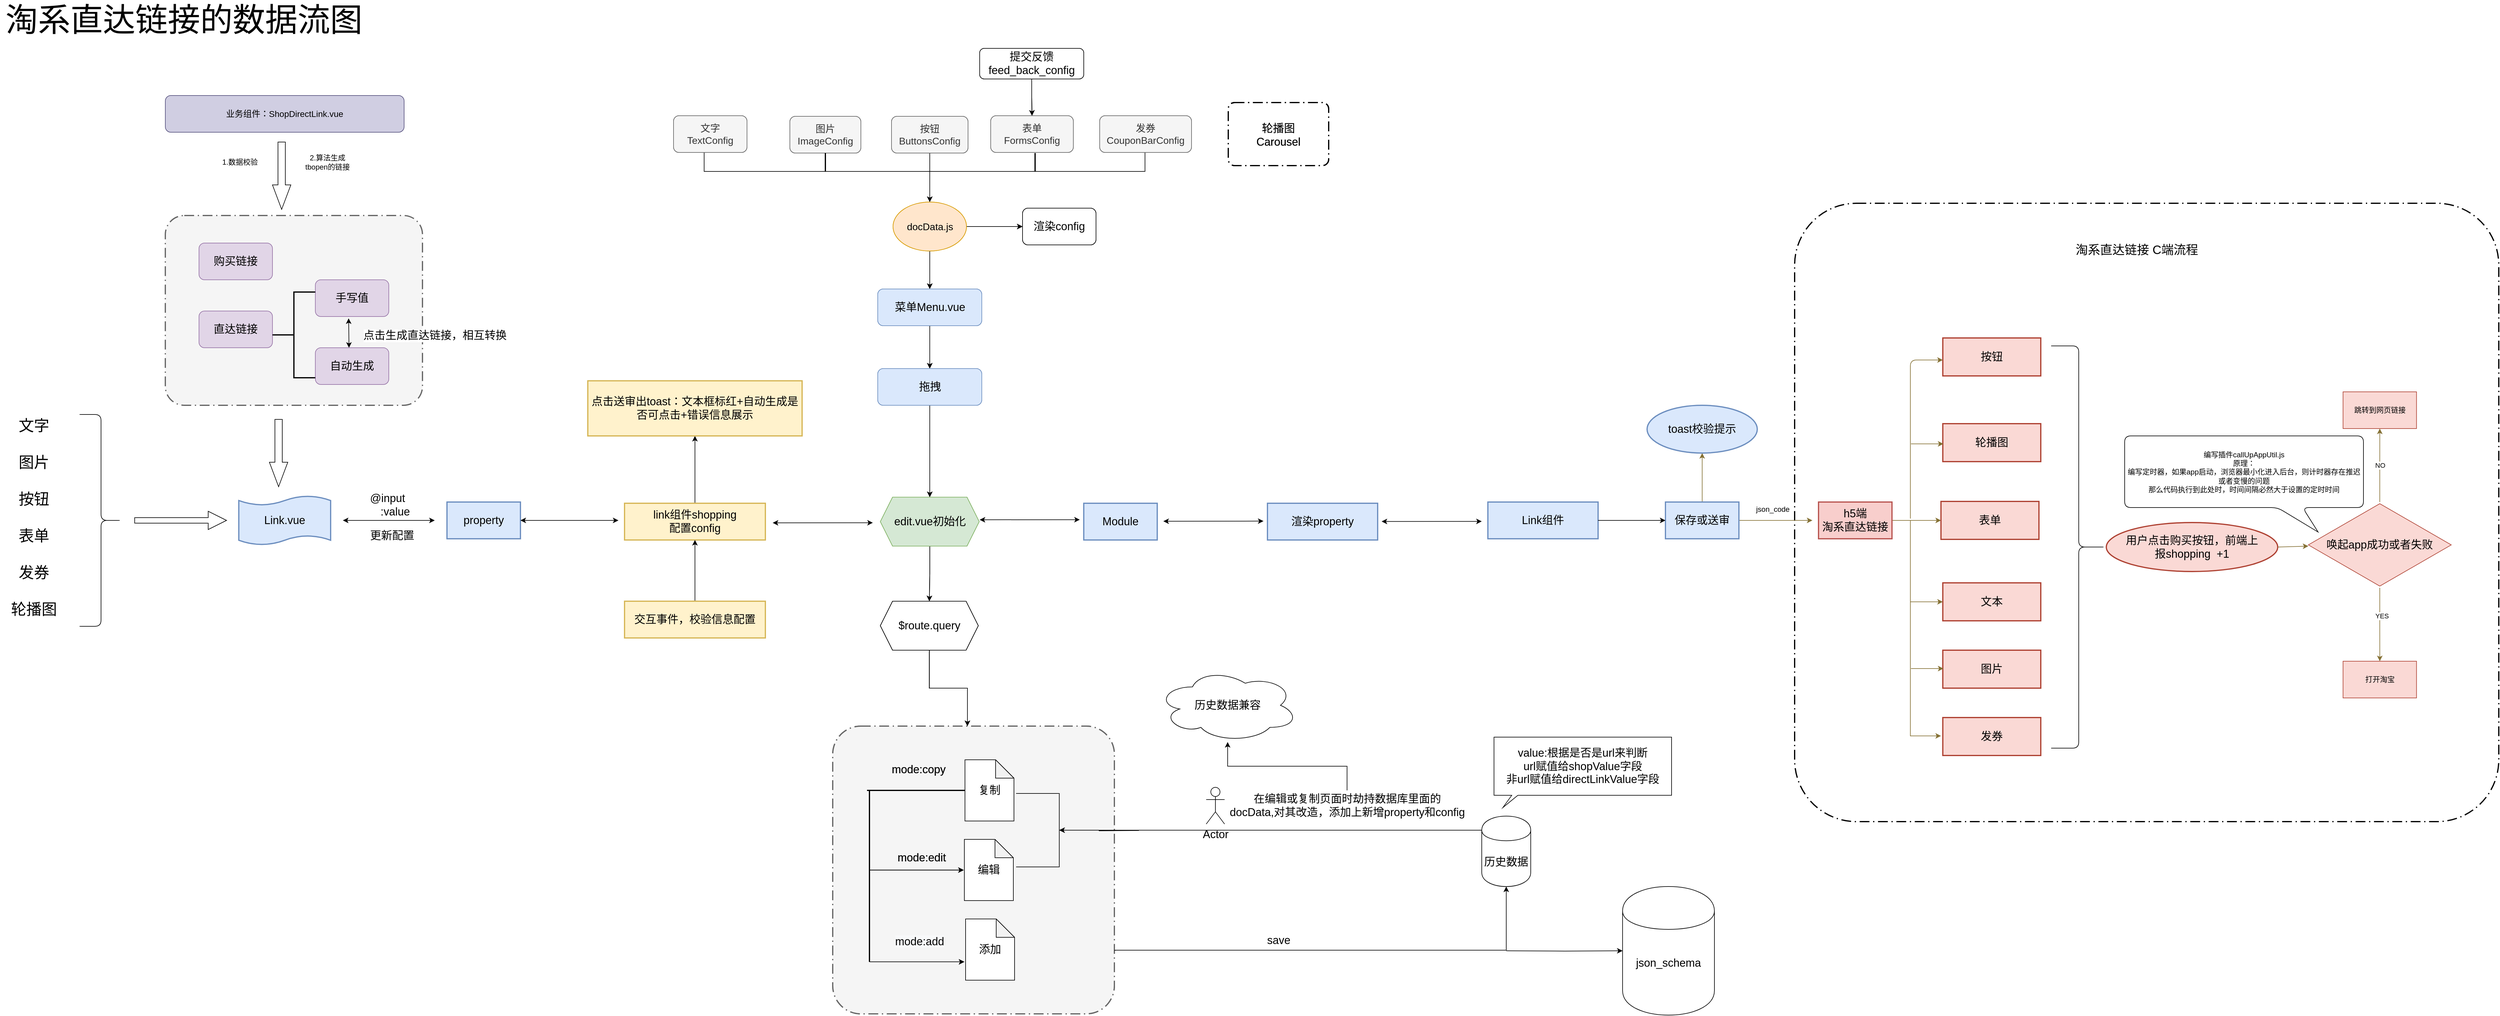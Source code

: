 <mxfile version="14.6.12" type="github">
  <diagram id="C5RBs43oDa-KdzZeNtuy" name="Page-1">
    <mxGraphModel dx="6384" dy="3045" grid="1" gridSize="10" guides="1" tooltips="1" connect="1" arrows="1" fold="1" page="1" pageScale="1" pageWidth="827" pageHeight="1169" math="0" shadow="0">
      <root>
        <mxCell id="WIyWlLk6GJQsqaUBKTNV-0" />
        <mxCell id="WIyWlLk6GJQsqaUBKTNV-1" parent="WIyWlLk6GJQsqaUBKTNV-0" />
        <mxCell id="ZeMPfmyQv6SLFDz6TmZ5-0" value="" style="rounded=1;arcSize=10;dashed=1;strokeColor=#666666;fillColor=#f5f5f5;dashPattern=8 3 1 3;strokeWidth=2;fontSize=18;fontColor=#333333;" vertex="1" parent="WIyWlLk6GJQsqaUBKTNV-1">
          <mxGeometry x="480" y="1284" width="460" height="470" as="geometry" />
        </mxCell>
        <mxCell id="ZeMPfmyQv6SLFDz6TmZ5-1" value="" style="rounded=1;arcSize=10;dashed=1;strokeColor=#666666;fillColor=#f5f5f5;dashPattern=8 3 1 3;strokeWidth=2;fontSize=18;fontColor=#333333;" vertex="1" parent="WIyWlLk6GJQsqaUBKTNV-1">
          <mxGeometry x="-610" y="450" width="420" height="310" as="geometry" />
        </mxCell>
        <mxCell id="ZeMPfmyQv6SLFDz6TmZ5-2" value="" style="edgeStyle=orthogonalEdgeStyle;rounded=0;orthogonalLoop=1;jettySize=auto;html=1;" edge="1" parent="WIyWlLk6GJQsqaUBKTNV-1" source="ZeMPfmyQv6SLFDz6TmZ5-7" target="ZeMPfmyQv6SLFDz6TmZ5-33">
          <mxGeometry relative="1" as="geometry" />
        </mxCell>
        <mxCell id="ZeMPfmyQv6SLFDz6TmZ5-3" value="" style="edgeStyle=orthogonalEdgeStyle;rounded=0;orthogonalLoop=1;jettySize=auto;html=1;" edge="1" parent="WIyWlLk6GJQsqaUBKTNV-1" source="ZeMPfmyQv6SLFDz6TmZ5-8" target="ZeMPfmyQv6SLFDz6TmZ5-34">
          <mxGeometry relative="1" as="geometry" />
        </mxCell>
        <mxCell id="ZeMPfmyQv6SLFDz6TmZ5-4" value="" style="rounded=1;arcSize=10;dashed=1;strokeColor=#666666;fillColor=#f5f5f5;dashPattern=8 3 1 3;strokeWidth=2;fontSize=18;fontColor=#333333;" vertex="1" parent="WIyWlLk6GJQsqaUBKTNV-1">
          <mxGeometry x="480" y="1284" width="460" height="470" as="geometry" />
        </mxCell>
        <mxCell id="ZeMPfmyQv6SLFDz6TmZ5-5" value="" style="edgeStyle=orthogonalEdgeStyle;rounded=0;orthogonalLoop=1;jettySize=auto;html=1;fontSize=18;" edge="1" parent="WIyWlLk6GJQsqaUBKTNV-1" source="ZeMPfmyQv6SLFDz6TmZ5-7" target="ZeMPfmyQv6SLFDz6TmZ5-72">
          <mxGeometry relative="1" as="geometry" />
        </mxCell>
        <mxCell id="ZeMPfmyQv6SLFDz6TmZ5-6" value="" style="edgeStyle=orthogonalEdgeStyle;rounded=0;orthogonalLoop=1;jettySize=auto;html=1;fontSize=18;" edge="1" parent="WIyWlLk6GJQsqaUBKTNV-1" source="ZeMPfmyQv6SLFDz6TmZ5-8" target="ZeMPfmyQv6SLFDz6TmZ5-73">
          <mxGeometry relative="1" as="geometry" />
        </mxCell>
        <mxCell id="ZeMPfmyQv6SLFDz6TmZ5-7" value="&lt;font style=&quot;font-size: 16px&quot;&gt;docData.js&lt;/font&gt;" style="ellipse;whiteSpace=wrap;html=1;fillColor=#ffe6cc;strokeColor=#d79b00;" vertex="1" parent="WIyWlLk6GJQsqaUBKTNV-1">
          <mxGeometry x="578.5" y="428" width="120" height="80" as="geometry" />
        </mxCell>
        <mxCell id="ZeMPfmyQv6SLFDz6TmZ5-8" value="&lt;font style=&quot;font-size: 16px&quot;&gt;docData.js&lt;/font&gt;" style="ellipse;whiteSpace=wrap;html=1;fillColor=#ffe6cc;strokeColor=#d79b00;" vertex="1" parent="WIyWlLk6GJQsqaUBKTNV-1">
          <mxGeometry x="578.5" y="428" width="120" height="80" as="geometry" />
        </mxCell>
        <mxCell id="ZeMPfmyQv6SLFDz6TmZ5-9" value="&lt;font style=&quot;font-size: 16px&quot;&gt;文字&lt;br&gt;TextConfig&lt;/font&gt;" style="rounded=1;whiteSpace=wrap;html=1;fillColor=#f5f5f5;strokeColor=#666666;fontColor=#333333;" vertex="1" parent="WIyWlLk6GJQsqaUBKTNV-1">
          <mxGeometry x="220" y="287" width="120" height="60" as="geometry" />
        </mxCell>
        <mxCell id="ZeMPfmyQv6SLFDz6TmZ5-10" value="&lt;font style=&quot;font-size: 16px&quot;&gt;文字&lt;br&gt;TextConfig&lt;/font&gt;" style="rounded=1;whiteSpace=wrap;html=1;fillColor=#f5f5f5;strokeColor=#666666;fontColor=#333333;" vertex="1" parent="WIyWlLk6GJQsqaUBKTNV-1">
          <mxGeometry x="220" y="287" width="120" height="60" as="geometry" />
        </mxCell>
        <mxCell id="ZeMPfmyQv6SLFDz6TmZ5-11" value="&lt;font style=&quot;font-size: 16px&quot;&gt;图片ImageConfig&lt;/font&gt;" style="rounded=1;whiteSpace=wrap;html=1;fillColor=#f5f5f5;strokeColor=#666666;fontColor=#333333;" vertex="1" parent="WIyWlLk6GJQsqaUBKTNV-1">
          <mxGeometry x="410" y="288" width="116" height="60" as="geometry" />
        </mxCell>
        <mxCell id="ZeMPfmyQv6SLFDz6TmZ5-12" value="&lt;font style=&quot;font-size: 16px&quot;&gt;图片ImageConfig&lt;/font&gt;" style="rounded=1;whiteSpace=wrap;html=1;fillColor=#f5f5f5;strokeColor=#666666;fontColor=#333333;" vertex="1" parent="WIyWlLk6GJQsqaUBKTNV-1">
          <mxGeometry x="410" y="288" width="116" height="60" as="geometry" />
        </mxCell>
        <mxCell id="ZeMPfmyQv6SLFDz6TmZ5-13" value="" style="edgeStyle=orthogonalEdgeStyle;rounded=0;orthogonalLoop=1;jettySize=auto;html=1;" edge="1" parent="WIyWlLk6GJQsqaUBKTNV-1" source="ZeMPfmyQv6SLFDz6TmZ5-15" target="ZeMPfmyQv6SLFDz6TmZ5-7">
          <mxGeometry relative="1" as="geometry" />
        </mxCell>
        <mxCell id="ZeMPfmyQv6SLFDz6TmZ5-14" value="" style="edgeStyle=orthogonalEdgeStyle;rounded=0;orthogonalLoop=1;jettySize=auto;html=1;" edge="1" parent="WIyWlLk6GJQsqaUBKTNV-1" source="ZeMPfmyQv6SLFDz6TmZ5-16" target="ZeMPfmyQv6SLFDz6TmZ5-8">
          <mxGeometry relative="1" as="geometry" />
        </mxCell>
        <mxCell id="ZeMPfmyQv6SLFDz6TmZ5-15" value="&lt;font style=&quot;font-size: 16px&quot;&gt;按钮ButtonsConfig&lt;/font&gt;" style="rounded=1;whiteSpace=wrap;html=1;fillColor=#f5f5f5;strokeColor=#666666;fontColor=#333333;" vertex="1" parent="WIyWlLk6GJQsqaUBKTNV-1">
          <mxGeometry x="576" y="288" width="125" height="60" as="geometry" />
        </mxCell>
        <mxCell id="ZeMPfmyQv6SLFDz6TmZ5-16" value="&lt;font style=&quot;font-size: 16px&quot;&gt;按钮ButtonsConfig&lt;/font&gt;" style="rounded=1;whiteSpace=wrap;html=1;fillColor=#f5f5f5;strokeColor=#666666;fontColor=#333333;" vertex="1" parent="WIyWlLk6GJQsqaUBKTNV-1">
          <mxGeometry x="576" y="288" width="125" height="60" as="geometry" />
        </mxCell>
        <mxCell id="ZeMPfmyQv6SLFDz6TmZ5-17" value="&lt;font style=&quot;font-size: 16px&quot;&gt;表单&lt;br&gt;FormsConfig&lt;/font&gt;" style="rounded=1;whiteSpace=wrap;html=1;fillColor=#f5f5f5;strokeColor=#666666;fontColor=#333333;" vertex="1" parent="WIyWlLk6GJQsqaUBKTNV-1">
          <mxGeometry x="738" y="287" width="135" height="60" as="geometry" />
        </mxCell>
        <mxCell id="ZeMPfmyQv6SLFDz6TmZ5-18" value="&lt;font style=&quot;font-size: 16px&quot;&gt;表单&lt;br&gt;FormsConfig&lt;/font&gt;" style="rounded=1;whiteSpace=wrap;html=1;fillColor=#f5f5f5;strokeColor=#666666;fontColor=#333333;" vertex="1" parent="WIyWlLk6GJQsqaUBKTNV-1">
          <mxGeometry x="738" y="287" width="135" height="60" as="geometry" />
        </mxCell>
        <mxCell id="ZeMPfmyQv6SLFDz6TmZ5-19" value="&lt;font style=&quot;font-size: 16px&quot;&gt;发券CouponBarConfig&lt;/font&gt;" style="rounded=1;whiteSpace=wrap;html=1;fillColor=#f5f5f5;strokeColor=#666666;fontColor=#333333;" vertex="1" parent="WIyWlLk6GJQsqaUBKTNV-1">
          <mxGeometry x="916" y="287" width="150" height="60" as="geometry" />
        </mxCell>
        <mxCell id="ZeMPfmyQv6SLFDz6TmZ5-20" value="&lt;font style=&quot;font-size: 16px&quot;&gt;发券CouponBarConfig&lt;/font&gt;" style="rounded=1;whiteSpace=wrap;html=1;fillColor=#f5f5f5;strokeColor=#666666;fontColor=#333333;" vertex="1" parent="WIyWlLk6GJQsqaUBKTNV-1">
          <mxGeometry x="916" y="287" width="150" height="60" as="geometry" />
        </mxCell>
        <mxCell id="ZeMPfmyQv6SLFDz6TmZ5-21" value="" style="edgeStyle=orthogonalEdgeStyle;rounded=0;orthogonalLoop=1;jettySize=auto;html=1;" edge="1" parent="WIyWlLk6GJQsqaUBKTNV-1" source="ZeMPfmyQv6SLFDz6TmZ5-23" target="ZeMPfmyQv6SLFDz6TmZ5-17">
          <mxGeometry relative="1" as="geometry" />
        </mxCell>
        <mxCell id="ZeMPfmyQv6SLFDz6TmZ5-22" value="" style="edgeStyle=orthogonalEdgeStyle;rounded=0;orthogonalLoop=1;jettySize=auto;html=1;" edge="1" parent="WIyWlLk6GJQsqaUBKTNV-1" source="ZeMPfmyQv6SLFDz6TmZ5-24" target="ZeMPfmyQv6SLFDz6TmZ5-18">
          <mxGeometry relative="1" as="geometry" />
        </mxCell>
        <mxCell id="ZeMPfmyQv6SLFDz6TmZ5-23" value="&lt;font style=&quot;font-size: 18px&quot;&gt;提交反馈feed_back_config&lt;/font&gt;" style="rounded=1;whiteSpace=wrap;html=1;" vertex="1" parent="WIyWlLk6GJQsqaUBKTNV-1">
          <mxGeometry x="720" y="177" width="170" height="50" as="geometry" />
        </mxCell>
        <mxCell id="ZeMPfmyQv6SLFDz6TmZ5-24" value="&lt;font style=&quot;font-size: 18px&quot;&gt;提交反馈feed_back_config&lt;/font&gt;" style="rounded=1;whiteSpace=wrap;html=1;" vertex="1" parent="WIyWlLk6GJQsqaUBKTNV-1">
          <mxGeometry x="720" y="177" width="170" height="50" as="geometry" />
        </mxCell>
        <mxCell id="ZeMPfmyQv6SLFDz6TmZ5-25" value="" style="shape=partialRectangle;whiteSpace=wrap;html=1;bottom=1;right=1;left=1;top=0;fillColor=none;routingCenterX=-0.5;" vertex="1" parent="WIyWlLk6GJQsqaUBKTNV-1">
          <mxGeometry x="270" y="348" width="720" height="30" as="geometry" />
        </mxCell>
        <mxCell id="ZeMPfmyQv6SLFDz6TmZ5-26" value="" style="shape=partialRectangle;whiteSpace=wrap;html=1;bottom=1;right=1;left=1;top=0;fillColor=none;routingCenterX=-0.5;" vertex="1" parent="WIyWlLk6GJQsqaUBKTNV-1">
          <mxGeometry x="270" y="348" width="720" height="30" as="geometry" />
        </mxCell>
        <mxCell id="ZeMPfmyQv6SLFDz6TmZ5-27" value="" style="line;strokeWidth=2;direction=south;html=1;" vertex="1" parent="WIyWlLk6GJQsqaUBKTNV-1">
          <mxGeometry x="463" y="348" width="10" height="30" as="geometry" />
        </mxCell>
        <mxCell id="ZeMPfmyQv6SLFDz6TmZ5-28" value="" style="line;strokeWidth=2;direction=south;html=1;" vertex="1" parent="WIyWlLk6GJQsqaUBKTNV-1">
          <mxGeometry x="463" y="348" width="10" height="30" as="geometry" />
        </mxCell>
        <mxCell id="ZeMPfmyQv6SLFDz6TmZ5-29" value="" style="line;strokeWidth=2;direction=south;html=1;" vertex="1" parent="WIyWlLk6GJQsqaUBKTNV-1">
          <mxGeometry x="501" y="348" width="619" height="30" as="geometry" />
        </mxCell>
        <mxCell id="ZeMPfmyQv6SLFDz6TmZ5-30" value="" style="line;strokeWidth=2;direction=south;html=1;" vertex="1" parent="WIyWlLk6GJQsqaUBKTNV-1">
          <mxGeometry x="501" y="348" width="619" height="30" as="geometry" />
        </mxCell>
        <mxCell id="ZeMPfmyQv6SLFDz6TmZ5-31" value="" style="edgeStyle=orthogonalEdgeStyle;rounded=0;orthogonalLoop=1;jettySize=auto;html=1;fontSize=18;" edge="1" parent="WIyWlLk6GJQsqaUBKTNV-1" source="ZeMPfmyQv6SLFDz6TmZ5-33">
          <mxGeometry relative="1" as="geometry">
            <mxPoint x="638.5" y="700" as="targetPoint" />
          </mxGeometry>
        </mxCell>
        <mxCell id="ZeMPfmyQv6SLFDz6TmZ5-32" value="" style="edgeStyle=orthogonalEdgeStyle;rounded=0;orthogonalLoop=1;jettySize=auto;html=1;fontSize=18;" edge="1" parent="WIyWlLk6GJQsqaUBKTNV-1" source="ZeMPfmyQv6SLFDz6TmZ5-34">
          <mxGeometry relative="1" as="geometry">
            <mxPoint x="638.5" y="700" as="targetPoint" />
          </mxGeometry>
        </mxCell>
        <mxCell id="ZeMPfmyQv6SLFDz6TmZ5-33" value="&lt;font style=&quot;font-size: 18px&quot;&gt;菜单Menu.vue&lt;/font&gt;" style="rounded=1;whiteSpace=wrap;html=1;fillColor=#dae8fc;strokeColor=#6c8ebf;" vertex="1" parent="WIyWlLk6GJQsqaUBKTNV-1">
          <mxGeometry x="553.5" y="570" width="170" height="60" as="geometry" />
        </mxCell>
        <mxCell id="ZeMPfmyQv6SLFDz6TmZ5-34" value="&lt;font style=&quot;font-size: 18px&quot;&gt;菜单Menu.vue&lt;/font&gt;" style="rounded=1;whiteSpace=wrap;html=1;fillColor=#dae8fc;strokeColor=#6c8ebf;" vertex="1" parent="WIyWlLk6GJQsqaUBKTNV-1">
          <mxGeometry x="553.5" y="570" width="170" height="60" as="geometry" />
        </mxCell>
        <mxCell id="ZeMPfmyQv6SLFDz6TmZ5-35" value="轮播图&#xa;Carousel" style="rounded=1;arcSize=10;dashed=1;strokeColor=#000000;fillColor=none;gradientColor=none;dashPattern=8 3 1 3;strokeWidth=2;fontSize=18;" vertex="1" parent="WIyWlLk6GJQsqaUBKTNV-1">
          <mxGeometry x="1126" y="265.5" width="164" height="103" as="geometry" />
        </mxCell>
        <mxCell id="ZeMPfmyQv6SLFDz6TmZ5-36" value="轮播图&#xa;Carousel" style="rounded=1;arcSize=10;dashed=1;strokeColor=#000000;fillColor=none;gradientColor=none;dashPattern=8 3 1 3;strokeWidth=2;fontSize=18;" vertex="1" parent="WIyWlLk6GJQsqaUBKTNV-1">
          <mxGeometry x="1126" y="265.5" width="164" height="103" as="geometry" />
        </mxCell>
        <mxCell id="ZeMPfmyQv6SLFDz6TmZ5-37" value="" style="edgeStyle=orthogonalEdgeStyle;rounded=0;orthogonalLoop=1;jettySize=auto;html=1;fontSize=18;" edge="1" parent="WIyWlLk6GJQsqaUBKTNV-1" source="ZeMPfmyQv6SLFDz6TmZ5-39" target="ZeMPfmyQv6SLFDz6TmZ5-45">
          <mxGeometry relative="1" as="geometry" />
        </mxCell>
        <mxCell id="ZeMPfmyQv6SLFDz6TmZ5-38" value="" style="edgeStyle=orthogonalEdgeStyle;rounded=0;orthogonalLoop=1;jettySize=auto;html=1;fontSize=18;" edge="1" parent="WIyWlLk6GJQsqaUBKTNV-1" source="ZeMPfmyQv6SLFDz6TmZ5-40" target="ZeMPfmyQv6SLFDz6TmZ5-46">
          <mxGeometry relative="1" as="geometry" />
        </mxCell>
        <mxCell id="ZeMPfmyQv6SLFDz6TmZ5-39" value="edit.vue初始化" style="shape=hexagon;perimeter=hexagonPerimeter2;whiteSpace=wrap;html=1;fixedSize=1;fontSize=18;fillColor=#d5e8d4;strokeColor=#82b366;" vertex="1" parent="WIyWlLk6GJQsqaUBKTNV-1">
          <mxGeometry x="557.75" y="910" width="161.5" height="80" as="geometry" />
        </mxCell>
        <mxCell id="ZeMPfmyQv6SLFDz6TmZ5-40" value="edit.vue初始化" style="shape=hexagon;perimeter=hexagonPerimeter2;whiteSpace=wrap;html=1;fixedSize=1;fontSize=18;fillColor=#d5e8d4;strokeColor=#82b366;" vertex="1" parent="WIyWlLk6GJQsqaUBKTNV-1">
          <mxGeometry x="557.75" y="910" width="161.5" height="80" as="geometry" />
        </mxCell>
        <mxCell id="ZeMPfmyQv6SLFDz6TmZ5-41" value="复制" style="shape=note;whiteSpace=wrap;html=1;backgroundOutline=1;darkOpacity=0.05;fontSize=18;" vertex="1" parent="WIyWlLk6GJQsqaUBKTNV-1">
          <mxGeometry x="696" y="1339" width="80" height="100" as="geometry" />
        </mxCell>
        <mxCell id="ZeMPfmyQv6SLFDz6TmZ5-42" value="复制" style="shape=note;whiteSpace=wrap;html=1;backgroundOutline=1;darkOpacity=0.05;fontSize=18;" vertex="1" parent="WIyWlLk6GJQsqaUBKTNV-1">
          <mxGeometry x="696" y="1339" width="80" height="100" as="geometry" />
        </mxCell>
        <mxCell id="ZeMPfmyQv6SLFDz6TmZ5-43" value="" style="edgeStyle=orthogonalEdgeStyle;rounded=0;orthogonalLoop=1;jettySize=auto;html=1;fontSize=18;" edge="1" parent="WIyWlLk6GJQsqaUBKTNV-1" source="ZeMPfmyQv6SLFDz6TmZ5-45" target="ZeMPfmyQv6SLFDz6TmZ5-0">
          <mxGeometry relative="1" as="geometry">
            <Array as="points">
              <mxPoint x="638" y="1222" />
              <mxPoint x="700" y="1222" />
            </Array>
          </mxGeometry>
        </mxCell>
        <mxCell id="ZeMPfmyQv6SLFDz6TmZ5-44" value="" style="edgeStyle=orthogonalEdgeStyle;rounded=0;orthogonalLoop=1;jettySize=auto;html=1;fontSize=18;" edge="1" parent="WIyWlLk6GJQsqaUBKTNV-1" source="ZeMPfmyQv6SLFDz6TmZ5-46" target="ZeMPfmyQv6SLFDz6TmZ5-4">
          <mxGeometry relative="1" as="geometry">
            <Array as="points">
              <mxPoint x="638" y="1222" />
              <mxPoint x="700" y="1222" />
            </Array>
          </mxGeometry>
        </mxCell>
        <mxCell id="ZeMPfmyQv6SLFDz6TmZ5-45" value="$route.query" style="shape=hexagon;perimeter=hexagonPerimeter2;whiteSpace=wrap;html=1;fixedSize=1;fontSize=18;" vertex="1" parent="WIyWlLk6GJQsqaUBKTNV-1">
          <mxGeometry x="557.75" y="1080" width="160" height="80" as="geometry" />
        </mxCell>
        <mxCell id="ZeMPfmyQv6SLFDz6TmZ5-46" value="$route.query" style="shape=hexagon;perimeter=hexagonPerimeter2;whiteSpace=wrap;html=1;fixedSize=1;fontSize=18;" vertex="1" parent="WIyWlLk6GJQsqaUBKTNV-1">
          <mxGeometry x="557.75" y="1080" width="160" height="80" as="geometry" />
        </mxCell>
        <mxCell id="ZeMPfmyQv6SLFDz6TmZ5-47" value="mode:copy" style="text;html=1;align=center;verticalAlign=middle;resizable=0;points=[];autosize=1;fontSize=18;" vertex="1" parent="WIyWlLk6GJQsqaUBKTNV-1">
          <mxGeometry x="570" y="1340" width="100" height="30" as="geometry" />
        </mxCell>
        <mxCell id="ZeMPfmyQv6SLFDz6TmZ5-48" value="mode:copy" style="text;html=1;align=center;verticalAlign=middle;resizable=0;points=[];autosize=1;fontSize=18;" vertex="1" parent="WIyWlLk6GJQsqaUBKTNV-1">
          <mxGeometry x="570" y="1340" width="100" height="30" as="geometry" />
        </mxCell>
        <mxCell id="ZeMPfmyQv6SLFDz6TmZ5-49" value="" style="edgeStyle=orthogonalEdgeStyle;rounded=0;orthogonalLoop=1;jettySize=auto;html=1;fontSize=18;exitX=0.813;exitY=0;exitDx=0;exitDy=0;exitPerimeter=0;" edge="1" parent="WIyWlLk6GJQsqaUBKTNV-1">
          <mxGeometry relative="1" as="geometry">
            <mxPoint x="539" y="1519.08" as="sourcePoint" />
            <mxPoint x="694" y="1519.143" as="targetPoint" />
            <Array as="points">
              <mxPoint x="574" y="1519" />
              <mxPoint x="574" y="1519" />
            </Array>
          </mxGeometry>
        </mxCell>
        <mxCell id="ZeMPfmyQv6SLFDz6TmZ5-50" value="" style="edgeStyle=orthogonalEdgeStyle;rounded=0;orthogonalLoop=1;jettySize=auto;html=1;fontSize=18;exitX=0.813;exitY=0;exitDx=0;exitDy=0;exitPerimeter=0;" edge="1" parent="WIyWlLk6GJQsqaUBKTNV-1">
          <mxGeometry relative="1" as="geometry">
            <mxPoint x="539" y="1519.08" as="sourcePoint" />
            <mxPoint x="694" y="1519.143" as="targetPoint" />
            <Array as="points">
              <mxPoint x="574" y="1519" />
              <mxPoint x="574" y="1519" />
            </Array>
          </mxGeometry>
        </mxCell>
        <mxCell id="ZeMPfmyQv6SLFDz6TmZ5-51" value="" style="line;strokeWidth=2;direction=south;html=1;fontSize=18;" vertex="1" parent="WIyWlLk6GJQsqaUBKTNV-1">
          <mxGeometry x="535" y="1389" width="10" height="280" as="geometry" />
        </mxCell>
        <mxCell id="ZeMPfmyQv6SLFDz6TmZ5-52" value="" style="line;strokeWidth=2;direction=south;html=1;fontSize=18;" vertex="1" parent="WIyWlLk6GJQsqaUBKTNV-1">
          <mxGeometry x="535" y="1389" width="10" height="280" as="geometry" />
        </mxCell>
        <mxCell id="ZeMPfmyQv6SLFDz6TmZ5-53" value="mode:edit" style="text;html=1;align=center;verticalAlign=middle;resizable=0;points=[];autosize=1;fontSize=18;" vertex="1" parent="WIyWlLk6GJQsqaUBKTNV-1">
          <mxGeometry x="580" y="1484" width="90" height="30" as="geometry" />
        </mxCell>
        <mxCell id="ZeMPfmyQv6SLFDz6TmZ5-54" value="mode:edit" style="text;html=1;align=center;verticalAlign=middle;resizable=0;points=[];autosize=1;fontSize=18;" vertex="1" parent="WIyWlLk6GJQsqaUBKTNV-1">
          <mxGeometry x="580" y="1484" width="90" height="30" as="geometry" />
        </mxCell>
        <mxCell id="ZeMPfmyQv6SLFDz6TmZ5-55" value="编辑" style="shape=note;whiteSpace=wrap;html=1;backgroundOutline=1;darkOpacity=0.05;fontSize=18;" vertex="1" parent="WIyWlLk6GJQsqaUBKTNV-1">
          <mxGeometry x="695" y="1469" width="80" height="100" as="geometry" />
        </mxCell>
        <mxCell id="ZeMPfmyQv6SLFDz6TmZ5-56" value="编辑" style="shape=note;whiteSpace=wrap;html=1;backgroundOutline=1;darkOpacity=0.05;fontSize=18;" vertex="1" parent="WIyWlLk6GJQsqaUBKTNV-1">
          <mxGeometry x="695" y="1469" width="80" height="100" as="geometry" />
        </mxCell>
        <mxCell id="ZeMPfmyQv6SLFDz6TmZ5-57" value="添加" style="shape=note;whiteSpace=wrap;html=1;backgroundOutline=1;darkOpacity=0.05;fontSize=18;" vertex="1" parent="WIyWlLk6GJQsqaUBKTNV-1">
          <mxGeometry x="697" y="1599" width="80" height="100" as="geometry" />
        </mxCell>
        <mxCell id="ZeMPfmyQv6SLFDz6TmZ5-58" value="添加" style="shape=note;whiteSpace=wrap;html=1;backgroundOutline=1;darkOpacity=0.05;fontSize=18;" vertex="1" parent="WIyWlLk6GJQsqaUBKTNV-1">
          <mxGeometry x="697" y="1599" width="80" height="100" as="geometry" />
        </mxCell>
        <mxCell id="ZeMPfmyQv6SLFDz6TmZ5-59" value="" style="edgeStyle=orthogonalEdgeStyle;rounded=0;orthogonalLoop=1;jettySize=auto;html=1;fontSize=18;exitX=0.813;exitY=0;exitDx=0;exitDy=0;exitPerimeter=0;" edge="1" parent="WIyWlLk6GJQsqaUBKTNV-1">
          <mxGeometry relative="1" as="geometry">
            <mxPoint x="540" y="1669" as="sourcePoint" />
            <mxPoint x="695" y="1669.063" as="targetPoint" />
            <Array as="points">
              <mxPoint x="575" y="1668.92" />
              <mxPoint x="575" y="1668.92" />
            </Array>
          </mxGeometry>
        </mxCell>
        <mxCell id="ZeMPfmyQv6SLFDz6TmZ5-60" value="" style="edgeStyle=orthogonalEdgeStyle;rounded=0;orthogonalLoop=1;jettySize=auto;html=1;fontSize=18;exitX=0.813;exitY=0;exitDx=0;exitDy=0;exitPerimeter=0;" edge="1" parent="WIyWlLk6GJQsqaUBKTNV-1">
          <mxGeometry relative="1" as="geometry">
            <mxPoint x="540" y="1669" as="sourcePoint" />
            <mxPoint x="695" y="1669.063" as="targetPoint" />
            <Array as="points">
              <mxPoint x="575" y="1668.92" />
              <mxPoint x="575" y="1668.92" />
            </Array>
          </mxGeometry>
        </mxCell>
        <mxCell id="ZeMPfmyQv6SLFDz6TmZ5-61" value="&lt;meta charset=&quot;utf-8&quot;&gt;&lt;span style=&quot;color: rgb(0, 0, 0); font-family: helvetica; font-size: 18px; font-style: normal; font-weight: 400; letter-spacing: normal; text-align: center; text-indent: 0px; text-transform: none; word-spacing: 0px; background-color: rgb(248, 249, 250); display: inline; float: none;&quot;&gt;mode:add&lt;/span&gt;" style="text;whiteSpace=wrap;html=1;fontSize=18;" vertex="1" parent="WIyWlLk6GJQsqaUBKTNV-1">
          <mxGeometry x="580" y="1619" width="110" height="40" as="geometry" />
        </mxCell>
        <mxCell id="ZeMPfmyQv6SLFDz6TmZ5-62" value="&lt;meta charset=&quot;utf-8&quot;&gt;&lt;span style=&quot;color: rgb(0, 0, 0); font-family: helvetica; font-size: 18px; font-style: normal; font-weight: 400; letter-spacing: normal; text-align: center; text-indent: 0px; text-transform: none; word-spacing: 0px; background-color: rgb(248, 249, 250); display: inline; float: none;&quot;&gt;mode:add&lt;/span&gt;" style="text;whiteSpace=wrap;html=1;fontSize=18;" vertex="1" parent="WIyWlLk6GJQsqaUBKTNV-1">
          <mxGeometry x="580" y="1619" width="110" height="40" as="geometry" />
        </mxCell>
        <mxCell id="ZeMPfmyQv6SLFDz6TmZ5-63" value="" style="shape=partialRectangle;whiteSpace=wrap;html=1;bottom=1;right=1;left=1;top=0;fillColor=none;routingCenterX=-0.5;fontSize=18;direction=north;" vertex="1" parent="WIyWlLk6GJQsqaUBKTNV-1">
          <mxGeometry x="780" y="1394" width="70" height="120" as="geometry" />
        </mxCell>
        <mxCell id="ZeMPfmyQv6SLFDz6TmZ5-64" value="" style="shape=partialRectangle;whiteSpace=wrap;html=1;bottom=1;right=1;left=1;top=0;fillColor=none;routingCenterX=-0.5;fontSize=18;direction=north;" vertex="1" parent="WIyWlLk6GJQsqaUBKTNV-1">
          <mxGeometry x="780" y="1394" width="70" height="120" as="geometry" />
        </mxCell>
        <mxCell id="ZeMPfmyQv6SLFDz6TmZ5-65" value="" style="edgeStyle=orthogonalEdgeStyle;rounded=0;orthogonalLoop=1;jettySize=auto;html=1;fontSize=18;" edge="1" parent="WIyWlLk6GJQsqaUBKTNV-1" source="ZeMPfmyQv6SLFDz6TmZ5-67" target="ZeMPfmyQv6SLFDz6TmZ5-63">
          <mxGeometry relative="1" as="geometry">
            <Array as="points">
              <mxPoint x="1260" y="1454" />
              <mxPoint x="1260" y="1454" />
            </Array>
          </mxGeometry>
        </mxCell>
        <mxCell id="ZeMPfmyQv6SLFDz6TmZ5-66" value="" style="edgeStyle=orthogonalEdgeStyle;rounded=0;orthogonalLoop=1;jettySize=auto;html=1;fontSize=18;" edge="1" parent="WIyWlLk6GJQsqaUBKTNV-1" target="ZeMPfmyQv6SLFDz6TmZ5-64">
          <mxGeometry relative="1" as="geometry">
            <mxPoint x="980" y="1454.5" as="sourcePoint" />
          </mxGeometry>
        </mxCell>
        <mxCell id="ZeMPfmyQv6SLFDz6TmZ5-67" value="历史数据" style="shape=cylinder;whiteSpace=wrap;html=1;boundedLbl=1;backgroundOutline=1;fontSize=18;fillColor=none;" vertex="1" parent="WIyWlLk6GJQsqaUBKTNV-1">
          <mxGeometry x="1540" y="1431" width="80" height="115" as="geometry" />
        </mxCell>
        <mxCell id="ZeMPfmyQv6SLFDz6TmZ5-68" value="" style="edgeStyle=orthogonalEdgeStyle;rounded=0;orthogonalLoop=1;jettySize=auto;html=1;fontSize=18;entryX=0.5;entryY=0;entryDx=0;entryDy=0;" edge="1" parent="WIyWlLk6GJQsqaUBKTNV-1" source="ZeMPfmyQv6SLFDz6TmZ5-70" target="ZeMPfmyQv6SLFDz6TmZ5-39">
          <mxGeometry relative="1" as="geometry">
            <mxPoint x="638.5" y="840" as="targetPoint" />
          </mxGeometry>
        </mxCell>
        <mxCell id="ZeMPfmyQv6SLFDz6TmZ5-69" value="" style="edgeStyle=orthogonalEdgeStyle;rounded=0;orthogonalLoop=1;jettySize=auto;html=1;fontSize=18;entryX=0.5;entryY=0;entryDx=0;entryDy=0;" edge="1" parent="WIyWlLk6GJQsqaUBKTNV-1" source="ZeMPfmyQv6SLFDz6TmZ5-71" target="ZeMPfmyQv6SLFDz6TmZ5-40">
          <mxGeometry relative="1" as="geometry">
            <mxPoint x="638.5" y="840" as="targetPoint" />
          </mxGeometry>
        </mxCell>
        <mxCell id="ZeMPfmyQv6SLFDz6TmZ5-70" value="&lt;span style=&quot;font-size: 18px&quot;&gt;拖拽&lt;/span&gt;" style="rounded=1;whiteSpace=wrap;html=1;fillColor=#dae8fc;strokeColor=#6c8ebf;" vertex="1" parent="WIyWlLk6GJQsqaUBKTNV-1">
          <mxGeometry x="553.5" y="700" width="170" height="60" as="geometry" />
        </mxCell>
        <mxCell id="ZeMPfmyQv6SLFDz6TmZ5-71" value="&lt;span style=&quot;font-size: 18px&quot;&gt;拖拽&lt;/span&gt;" style="rounded=1;whiteSpace=wrap;html=1;fillColor=#dae8fc;strokeColor=#6c8ebf;" vertex="1" parent="WIyWlLk6GJQsqaUBKTNV-1">
          <mxGeometry x="553.5" y="700" width="170" height="60" as="geometry" />
        </mxCell>
        <mxCell id="ZeMPfmyQv6SLFDz6TmZ5-72" value="渲染config" style="rounded=1;whiteSpace=wrap;html=1;fontSize=18;" vertex="1" parent="WIyWlLk6GJQsqaUBKTNV-1">
          <mxGeometry x="790" y="438" width="120" height="60" as="geometry" />
        </mxCell>
        <mxCell id="ZeMPfmyQv6SLFDz6TmZ5-73" value="渲染config" style="rounded=1;whiteSpace=wrap;html=1;fontSize=18;" vertex="1" parent="WIyWlLk6GJQsqaUBKTNV-1">
          <mxGeometry x="790" y="438" width="120" height="60" as="geometry" />
        </mxCell>
        <mxCell id="ZeMPfmyQv6SLFDz6TmZ5-74" value="" style="edgeStyle=orthogonalEdgeStyle;rounded=0;orthogonalLoop=1;jettySize=auto;html=1;fontSize=18;" edge="1" parent="WIyWlLk6GJQsqaUBKTNV-1" target="ZeMPfmyQv6SLFDz6TmZ5-76">
          <mxGeometry relative="1" as="geometry">
            <mxPoint x="1580" y="1651" as="sourcePoint" />
          </mxGeometry>
        </mxCell>
        <mxCell id="ZeMPfmyQv6SLFDz6TmZ5-75" value="save" style="text;html=1;align=center;verticalAlign=middle;resizable=0;points=[];autosize=1;fontSize=18;" vertex="1" parent="WIyWlLk6GJQsqaUBKTNV-1">
          <mxGeometry x="1183" y="1619" width="50" height="30" as="geometry" />
        </mxCell>
        <mxCell id="ZeMPfmyQv6SLFDz6TmZ5-76" value="json_schema" style="shape=cylinder;whiteSpace=wrap;html=1;boundedLbl=1;backgroundOutline=1;fontSize=18;" vertex="1" parent="WIyWlLk6GJQsqaUBKTNV-1">
          <mxGeometry x="1770" y="1546" width="150" height="210" as="geometry" />
        </mxCell>
        <mxCell id="ZeMPfmyQv6SLFDz6TmZ5-77" value="Link.vue" style="shape=tape;whiteSpace=wrap;html=1;strokeWidth=2;size=0.19;fontSize=18;fillColor=#dae8fc;strokeColor=#6c8ebf;" vertex="1" parent="WIyWlLk6GJQsqaUBKTNV-1">
          <mxGeometry x="-490" y="908" width="150" height="80" as="geometry" />
        </mxCell>
        <mxCell id="ZeMPfmyQv6SLFDz6TmZ5-78" style="edgeStyle=orthogonalEdgeStyle;rounded=0;orthogonalLoop=1;jettySize=auto;html=1;fontSize=18;exitX=1.002;exitY=0.781;exitDx=0;exitDy=0;exitPerimeter=0;" edge="1" parent="WIyWlLk6GJQsqaUBKTNV-1" source="ZeMPfmyQv6SLFDz6TmZ5-4" target="ZeMPfmyQv6SLFDz6TmZ5-67">
          <mxGeometry relative="1" as="geometry">
            <mxPoint x="1630" y="1537" as="targetPoint" />
            <mxPoint x="1260" y="1650" as="sourcePoint" />
            <Array as="points">
              <mxPoint x="1580" y="1650" />
            </Array>
          </mxGeometry>
        </mxCell>
        <mxCell id="ZeMPfmyQv6SLFDz6TmZ5-79" value="property" style="whiteSpace=wrap;html=1;fontSize=18;strokeColor=#6c8ebf;strokeWidth=2;fillColor=#dae8fc;" vertex="1" parent="WIyWlLk6GJQsqaUBKTNV-1">
          <mxGeometry x="-150" y="918" width="120" height="60" as="geometry" />
        </mxCell>
        <mxCell id="ZeMPfmyQv6SLFDz6TmZ5-80" value="" style="line;strokeWidth=2;html=1;fontSize=18;" vertex="1" parent="WIyWlLk6GJQsqaUBKTNV-1">
          <mxGeometry x="536" y="1384" width="160" height="10" as="geometry" />
        </mxCell>
        <mxCell id="ZeMPfmyQv6SLFDz6TmZ5-81" value="" style="line;strokeWidth=2;html=1;fontSize=18;" vertex="1" parent="WIyWlLk6GJQsqaUBKTNV-1">
          <mxGeometry x="536" y="1384" width="160" height="10" as="geometry" />
        </mxCell>
        <mxCell id="ZeMPfmyQv6SLFDz6TmZ5-82" value="&lt;font style=&quot;font-size: 25px&quot;&gt;文字&lt;br&gt;&lt;br&gt;图片&lt;br&gt;&lt;br&gt;按钮&lt;br&gt;&lt;br&gt;表单&lt;br&gt;&lt;br&gt;发券&lt;br&gt;&lt;br&gt;轮播图&lt;br&gt;&lt;/font&gt;" style="text;html=1;align=center;verticalAlign=middle;resizable=0;points=[];autosize=1;fontSize=18;" vertex="1" parent="WIyWlLk6GJQsqaUBKTNV-1">
          <mxGeometry x="-870" y="807" width="90" height="270" as="geometry" />
        </mxCell>
        <mxCell id="ZeMPfmyQv6SLFDz6TmZ5-83" value="" style="shape=curlyBracket;whiteSpace=wrap;html=1;rounded=1;fontSize=18;direction=west;" vertex="1" parent="WIyWlLk6GJQsqaUBKTNV-1">
          <mxGeometry x="-750" y="775" width="70" height="346" as="geometry" />
        </mxCell>
        <mxCell id="ZeMPfmyQv6SLFDz6TmZ5-84" value="" style="shape=singleArrow;whiteSpace=wrap;html=1;fontSize=18;" vertex="1" parent="WIyWlLk6GJQsqaUBKTNV-1">
          <mxGeometry x="-660" y="933" width="150" height="30" as="geometry" />
        </mxCell>
        <mxCell id="ZeMPfmyQv6SLFDz6TmZ5-85" value="@input&amp;nbsp; &amp;nbsp; &amp;nbsp;&lt;br&gt;:value" style="text;html=1;align=center;verticalAlign=middle;resizable=0;points=[];autosize=1;fontSize=18;" vertex="1" parent="WIyWlLk6GJQsqaUBKTNV-1">
          <mxGeometry x="-285" y="898" width="100" height="50" as="geometry" />
        </mxCell>
        <mxCell id="ZeMPfmyQv6SLFDz6TmZ5-86" value="" style="endArrow=classic;startArrow=classic;html=1;fontSize=18;" edge="1" parent="WIyWlLk6GJQsqaUBKTNV-1">
          <mxGeometry width="50" height="50" relative="1" as="geometry">
            <mxPoint x="-320" y="948.0" as="sourcePoint" />
            <mxPoint x="-170" y="948.0" as="targetPoint" />
          </mxGeometry>
        </mxCell>
        <mxCell id="ZeMPfmyQv6SLFDz6TmZ5-87" value="更新配置" style="text;html=1;align=center;verticalAlign=middle;resizable=0;points=[];autosize=1;fontSize=18;" vertex="1" parent="WIyWlLk6GJQsqaUBKTNV-1">
          <mxGeometry x="-285" y="958" width="90" height="30" as="geometry" />
        </mxCell>
        <mxCell id="ZeMPfmyQv6SLFDz6TmZ5-88" value="购买链接" style="rounded=1;whiteSpace=wrap;html=1;fontSize=18;fillColor=#e1d5e7;strokeColor=#9673a6;" vertex="1" parent="WIyWlLk6GJQsqaUBKTNV-1">
          <mxGeometry x="-555" y="495" width="120" height="60" as="geometry" />
        </mxCell>
        <mxCell id="ZeMPfmyQv6SLFDz6TmZ5-89" value="直达链接" style="rounded=1;whiteSpace=wrap;html=1;fontSize=18;fillColor=#e1d5e7;strokeColor=#9673a6;" vertex="1" parent="WIyWlLk6GJQsqaUBKTNV-1">
          <mxGeometry x="-555" y="606" width="120" height="60" as="geometry" />
        </mxCell>
        <mxCell id="ZeMPfmyQv6SLFDz6TmZ5-90" value="手写值" style="rounded=1;whiteSpace=wrap;html=1;fontSize=18;fillColor=#e1d5e7;strokeColor=#9673a6;" vertex="1" parent="WIyWlLk6GJQsqaUBKTNV-1">
          <mxGeometry x="-365" y="555" width="120" height="60" as="geometry" />
        </mxCell>
        <mxCell id="ZeMPfmyQv6SLFDz6TmZ5-91" value="自动生成" style="rounded=1;whiteSpace=wrap;html=1;fontSize=18;fillColor=#e1d5e7;strokeColor=#9673a6;" vertex="1" parent="WIyWlLk6GJQsqaUBKTNV-1">
          <mxGeometry x="-365" y="666" width="120" height="60" as="geometry" />
        </mxCell>
        <mxCell id="ZeMPfmyQv6SLFDz6TmZ5-92" value="" style="strokeWidth=2;html=1;shape=mxgraph.flowchart.annotation_2;align=left;labelPosition=right;pointerEvents=1;fontSize=18;" vertex="1" parent="WIyWlLk6GJQsqaUBKTNV-1">
          <mxGeometry x="-435" y="575" width="70" height="140" as="geometry" />
        </mxCell>
        <mxCell id="ZeMPfmyQv6SLFDz6TmZ5-93" value="" style="html=1;shadow=0;dashed=0;align=center;verticalAlign=middle;shape=mxgraph.arrows2.arrow;dy=0.6;dx=40;direction=south;notch=0;fontSize=18;" vertex="1" parent="WIyWlLk6GJQsqaUBKTNV-1">
          <mxGeometry x="-440" y="783" width="30" height="110" as="geometry" />
        </mxCell>
        <mxCell id="ZeMPfmyQv6SLFDz6TmZ5-94" value="" style="edgeStyle=orthogonalEdgeStyle;rounded=0;orthogonalLoop=1;jettySize=auto;html=1;fontSize=18;" edge="1" parent="WIyWlLk6GJQsqaUBKTNV-1" source="ZeMPfmyQv6SLFDz6TmZ5-95" target="ZeMPfmyQv6SLFDz6TmZ5-101">
          <mxGeometry relative="1" as="geometry" />
        </mxCell>
        <mxCell id="ZeMPfmyQv6SLFDz6TmZ5-95" value="link组件shopping&lt;br&gt;配置config" style="whiteSpace=wrap;html=1;fontSize=18;strokeColor=#d6b656;strokeWidth=2;fillColor=#fff2cc;" vertex="1" parent="WIyWlLk6GJQsqaUBKTNV-1">
          <mxGeometry x="140" y="920" width="230" height="60" as="geometry" />
        </mxCell>
        <mxCell id="ZeMPfmyQv6SLFDz6TmZ5-96" value="" style="endArrow=classic;startArrow=classic;html=1;fontSize=18;" edge="1" parent="WIyWlLk6GJQsqaUBKTNV-1">
          <mxGeometry width="50" height="50" relative="1" as="geometry">
            <mxPoint x="-30" y="948.0" as="sourcePoint" />
            <mxPoint x="130" y="948.0" as="targetPoint" />
            <Array as="points">
              <mxPoint x="20" y="948" />
            </Array>
          </mxGeometry>
        </mxCell>
        <mxCell id="ZeMPfmyQv6SLFDz6TmZ5-97" value="" style="endArrow=classic;startArrow=classic;html=1;fontSize=18;" edge="1" parent="WIyWlLk6GJQsqaUBKTNV-1">
          <mxGeometry width="50" height="50" relative="1" as="geometry">
            <mxPoint x="382.0" y="952" as="sourcePoint" />
            <mxPoint x="545.5" y="951.83" as="targetPoint" />
          </mxGeometry>
        </mxCell>
        <mxCell id="ZeMPfmyQv6SLFDz6TmZ5-98" value="Module" style="whiteSpace=wrap;html=1;fontSize=18;strokeColor=#6c8ebf;strokeWidth=2;fillColor=#dae8fc;" vertex="1" parent="WIyWlLk6GJQsqaUBKTNV-1">
          <mxGeometry x="890" y="920" width="120" height="60" as="geometry" />
        </mxCell>
        <mxCell id="ZeMPfmyQv6SLFDz6TmZ5-99" value="" style="endArrow=classic;startArrow=classic;html=1;fontSize=18;" edge="1" parent="WIyWlLk6GJQsqaUBKTNV-1">
          <mxGeometry width="50" height="50" relative="1" as="geometry">
            <mxPoint x="720" y="946.99" as="sourcePoint" />
            <mxPoint x="883.5" y="946.82" as="targetPoint" />
          </mxGeometry>
        </mxCell>
        <mxCell id="ZeMPfmyQv6SLFDz6TmZ5-100" value="渲染property" style="whiteSpace=wrap;html=1;fontSize=18;strokeColor=#6c8ebf;strokeWidth=2;fillColor=#dae8fc;" vertex="1" parent="WIyWlLk6GJQsqaUBKTNV-1">
          <mxGeometry x="1190" y="920" width="180" height="60" as="geometry" />
        </mxCell>
        <mxCell id="ZeMPfmyQv6SLFDz6TmZ5-101" value="点击送审出toast：文本框标红+自动生成是否可点击+错误信息展示" style="whiteSpace=wrap;html=1;fontSize=18;strokeColor=#d6b656;strokeWidth=2;fillColor=#fff2cc;" vertex="1" parent="WIyWlLk6GJQsqaUBKTNV-1">
          <mxGeometry x="80" y="720" width="350" height="90" as="geometry" />
        </mxCell>
        <mxCell id="ZeMPfmyQv6SLFDz6TmZ5-102" value="" style="edgeStyle=orthogonalEdgeStyle;rounded=0;orthogonalLoop=1;jettySize=auto;html=1;fontSize=18;" edge="1" parent="WIyWlLk6GJQsqaUBKTNV-1" source="ZeMPfmyQv6SLFDz6TmZ5-103" target="ZeMPfmyQv6SLFDz6TmZ5-95">
          <mxGeometry relative="1" as="geometry" />
        </mxCell>
        <mxCell id="ZeMPfmyQv6SLFDz6TmZ5-103" value="交互事件，校验信息配置" style="whiteSpace=wrap;html=1;fontSize=18;strokeColor=#d6b656;strokeWidth=2;fillColor=#fff2cc;" vertex="1" parent="WIyWlLk6GJQsqaUBKTNV-1">
          <mxGeometry x="140" y="1080" width="230" height="60" as="geometry" />
        </mxCell>
        <mxCell id="ZeMPfmyQv6SLFDz6TmZ5-104" value="" style="endArrow=classic;startArrow=classic;html=1;fontSize=18;entryX=0.453;entryY=1.05;entryDx=0;entryDy=0;entryPerimeter=0;" edge="1" parent="WIyWlLk6GJQsqaUBKTNV-1" target="ZeMPfmyQv6SLFDz6TmZ5-90">
          <mxGeometry width="50" height="50" relative="1" as="geometry">
            <mxPoint x="-310" y="666" as="sourcePoint" />
            <mxPoint x="-260" y="616" as="targetPoint" />
            <Array as="points" />
          </mxGeometry>
        </mxCell>
        <mxCell id="ZeMPfmyQv6SLFDz6TmZ5-105" value="点击生成直达链接，相互转换" style="edgeLabel;html=1;align=center;verticalAlign=middle;resizable=0;points=[];fontSize=18;" connectable="0" vertex="1" parent="ZeMPfmyQv6SLFDz6TmZ5-104">
          <mxGeometry x="0.13" y="-4" relative="1" as="geometry">
            <mxPoint x="136.37" y="6.55" as="offset" />
          </mxGeometry>
        </mxCell>
        <mxCell id="ZeMPfmyQv6SLFDz6TmZ5-106" value="&lt;span&gt;value:根据是否是url来判断&lt;/span&gt;&lt;br&gt;&lt;span&gt;url赋值给shopValue字段&lt;/span&gt;&lt;br&gt;&lt;span&gt;非url赋值给directLinkValue字段&lt;/span&gt;" style="shape=callout;whiteSpace=wrap;html=1;perimeter=calloutPerimeter;fontSize=18;position2=0.05;size=20;position=0.1;base=10;" vertex="1" parent="WIyWlLk6GJQsqaUBKTNV-1">
          <mxGeometry x="1560" y="1302" width="290" height="115" as="geometry" />
        </mxCell>
        <mxCell id="ZeMPfmyQv6SLFDz6TmZ5-107" value="" style="endArrow=classic;startArrow=classic;html=1;fontSize=18;" edge="1" parent="WIyWlLk6GJQsqaUBKTNV-1">
          <mxGeometry width="50" height="50" relative="1" as="geometry">
            <mxPoint x="1020" y="949.34" as="sourcePoint" />
            <mxPoint x="1183.5" y="949.17" as="targetPoint" />
          </mxGeometry>
        </mxCell>
        <mxCell id="ZeMPfmyQv6SLFDz6TmZ5-108" value="Link组件" style="whiteSpace=wrap;html=1;fontSize=18;strokeColor=#6c8ebf;strokeWidth=2;fillColor=#dae8fc;" vertex="1" parent="WIyWlLk6GJQsqaUBKTNV-1">
          <mxGeometry x="1550" y="918" width="180" height="60" as="geometry" />
        </mxCell>
        <mxCell id="ZeMPfmyQv6SLFDz6TmZ5-109" value="" style="endArrow=classic;startArrow=classic;html=1;fontSize=18;" edge="1" parent="WIyWlLk6GJQsqaUBKTNV-1">
          <mxGeometry width="50" height="50" relative="1" as="geometry">
            <mxPoint x="1376.5" y="949.75" as="sourcePoint" />
            <mxPoint x="1540" y="949.58" as="targetPoint" />
          </mxGeometry>
        </mxCell>
        <mxCell id="ZeMPfmyQv6SLFDz6TmZ5-110" value="Actor" style="shape=umlActor;verticalLabelPosition=bottom;verticalAlign=top;html=1;outlineConnect=0;fontSize=18;" vertex="1" parent="WIyWlLk6GJQsqaUBKTNV-1">
          <mxGeometry x="1090" y="1384" width="30" height="60" as="geometry" />
        </mxCell>
        <mxCell id="ZeMPfmyQv6SLFDz6TmZ5-111" value="" style="edgeStyle=orthogonalEdgeStyle;rounded=0;orthogonalLoop=1;jettySize=auto;html=1;fontSize=18;" edge="1" parent="WIyWlLk6GJQsqaUBKTNV-1" source="ZeMPfmyQv6SLFDz6TmZ5-112" target="ZeMPfmyQv6SLFDz6TmZ5-113">
          <mxGeometry relative="1" as="geometry" />
        </mxCell>
        <mxCell id="ZeMPfmyQv6SLFDz6TmZ5-112" value="在编辑或复制页面时劫持数据库里面的&lt;br&gt;docData,对其改造，添加上新增property和config" style="text;html=1;align=center;verticalAlign=middle;resizable=0;points=[];autosize=1;fontSize=18;" vertex="1" parent="WIyWlLk6GJQsqaUBKTNV-1">
          <mxGeometry x="1120" y="1389" width="400" height="50" as="geometry" />
        </mxCell>
        <mxCell id="ZeMPfmyQv6SLFDz6TmZ5-113" value="历史数据兼容" style="ellipse;shape=cloud;whiteSpace=wrap;html=1;fontSize=18;" vertex="1" parent="WIyWlLk6GJQsqaUBKTNV-1">
          <mxGeometry x="1010" y="1190" width="230" height="120" as="geometry" />
        </mxCell>
        <mxCell id="ZeMPfmyQv6SLFDz6TmZ5-114" value="&lt;font style=&quot;font-size: 53px&quot;&gt;淘系直达链接的数据流图&lt;/font&gt;" style="text;html=1;align=center;verticalAlign=middle;resizable=0;points=[];autosize=1;fontSize=18;" vertex="1" parent="WIyWlLk6GJQsqaUBKTNV-1">
          <mxGeometry x="-880" y="110" width="600" height="40" as="geometry" />
        </mxCell>
        <mxCell id="ZeMPfmyQv6SLFDz6TmZ5-115" value="" style="rounded=1;arcSize=10;dashed=1;dashPattern=8 3 1 3;strokeWidth=2;fontSize=18;fillColor=none;" vertex="1" parent="WIyWlLk6GJQsqaUBKTNV-1">
          <mxGeometry x="2051" y="430" width="1150" height="1010" as="geometry" />
        </mxCell>
        <mxCell id="ZeMPfmyQv6SLFDz6TmZ5-116" value="" style="edgeStyle=orthogonalEdgeStyle;rounded=0;orthogonalLoop=1;jettySize=auto;html=1;strokeColor=#857135;" edge="1" parent="WIyWlLk6GJQsqaUBKTNV-1" source="ZeMPfmyQv6SLFDz6TmZ5-125" target="ZeMPfmyQv6SLFDz6TmZ5-118">
          <mxGeometry relative="1" as="geometry" />
        </mxCell>
        <mxCell id="ZeMPfmyQv6SLFDz6TmZ5-117" value="" style="edgeStyle=orthogonalEdgeStyle;rounded=0;orthogonalLoop=1;jettySize=auto;html=1;strokeColor=#857135;" edge="1" parent="WIyWlLk6GJQsqaUBKTNV-1" source="ZeMPfmyQv6SLFDz6TmZ5-125">
          <mxGeometry relative="1" as="geometry">
            <Array as="points">
              <mxPoint x="2240" y="948" />
              <mxPoint x="2240" y="1300" />
              <mxPoint x="2290" y="1300" />
            </Array>
            <mxPoint x="2290" y="1300" as="targetPoint" />
          </mxGeometry>
        </mxCell>
        <mxCell id="ZeMPfmyQv6SLFDz6TmZ5-118" value="表单" style="whiteSpace=wrap;html=1;fontSize=18;strokeColor=#ae4132;strokeWidth=2;fillColor=#fad9d5;" vertex="1" parent="WIyWlLk6GJQsqaUBKTNV-1">
          <mxGeometry x="2290" y="917" width="160" height="62" as="geometry" />
        </mxCell>
        <mxCell id="ZeMPfmyQv6SLFDz6TmZ5-119" value="" style="edgeStyle=orthogonalEdgeStyle;rounded=0;orthogonalLoop=1;jettySize=auto;html=1;strokeColor=#857135;" edge="1" parent="WIyWlLk6GJQsqaUBKTNV-1" source="ZeMPfmyQv6SLFDz6TmZ5-121">
          <mxGeometry relative="1" as="geometry">
            <mxPoint x="2080" y="948.0" as="targetPoint" />
          </mxGeometry>
        </mxCell>
        <mxCell id="ZeMPfmyQv6SLFDz6TmZ5-120" value="" style="edgeStyle=orthogonalEdgeStyle;rounded=0;orthogonalLoop=1;jettySize=auto;html=1;strokeColor=#857135;" edge="1" parent="WIyWlLk6GJQsqaUBKTNV-1" source="ZeMPfmyQv6SLFDz6TmZ5-121" target="ZeMPfmyQv6SLFDz6TmZ5-123">
          <mxGeometry relative="1" as="geometry" />
        </mxCell>
        <mxCell id="ZeMPfmyQv6SLFDz6TmZ5-121" value="保存或送审" style="whiteSpace=wrap;html=1;fontSize=18;strokeColor=#6c8ebf;strokeWidth=2;fillColor=#dae8fc;" vertex="1" parent="WIyWlLk6GJQsqaUBKTNV-1">
          <mxGeometry x="1840" y="918" width="120" height="60" as="geometry" />
        </mxCell>
        <mxCell id="ZeMPfmyQv6SLFDz6TmZ5-122" value="json_code" style="text;html=1;align=center;verticalAlign=middle;resizable=0;points=[];autosize=1;" vertex="1" parent="WIyWlLk6GJQsqaUBKTNV-1">
          <mxGeometry x="1980" y="920" width="70" height="20" as="geometry" />
        </mxCell>
        <mxCell id="ZeMPfmyQv6SLFDz6TmZ5-123" value="toast校验提示" style="ellipse;whiteSpace=wrap;html=1;fontSize=18;strokeColor=#6c8ebf;strokeWidth=2;fillColor=#dae8fc;" vertex="1" parent="WIyWlLk6GJQsqaUBKTNV-1">
          <mxGeometry x="1810" y="760" width="180" height="78" as="geometry" />
        </mxCell>
        <mxCell id="ZeMPfmyQv6SLFDz6TmZ5-124" value="用户点击购买按钮，前端上&lt;br&gt;报shopping&amp;nbsp; +1" style="ellipse;whiteSpace=wrap;html=1;fontSize=18;strokeColor=#ae4132;strokeWidth=2;fillColor=#fad9d5;" vertex="1" parent="WIyWlLk6GJQsqaUBKTNV-1">
          <mxGeometry x="2560" y="951.5" width="280" height="80" as="geometry" />
        </mxCell>
        <mxCell id="ZeMPfmyQv6SLFDz6TmZ5-125" value="h5端&lt;br&gt;淘系直达链接" style="whiteSpace=wrap;html=1;fontSize=18;strokeColor=#b85450;strokeWidth=2;fillColor=#f8cecc;" vertex="1" parent="WIyWlLk6GJQsqaUBKTNV-1">
          <mxGeometry x="2090" y="918" width="120" height="60" as="geometry" />
        </mxCell>
        <mxCell id="ZeMPfmyQv6SLFDz6TmZ5-126" value="轮播图" style="whiteSpace=wrap;html=1;fontSize=18;strokeColor=#ae4132;strokeWidth=2;fillColor=#fad9d5;" vertex="1" parent="WIyWlLk6GJQsqaUBKTNV-1">
          <mxGeometry x="2293" y="790" width="160" height="62" as="geometry" />
        </mxCell>
        <mxCell id="ZeMPfmyQv6SLFDz6TmZ5-127" value="文本" style="whiteSpace=wrap;html=1;fontSize=18;strokeColor=#ae4132;strokeWidth=2;fillColor=#fad9d5;" vertex="1" parent="WIyWlLk6GJQsqaUBKTNV-1">
          <mxGeometry x="2293" y="1050" width="160" height="62" as="geometry" />
        </mxCell>
        <mxCell id="ZeMPfmyQv6SLFDz6TmZ5-128" value="按钮" style="whiteSpace=wrap;html=1;fontSize=18;strokeColor=#ae4132;strokeWidth=2;fillColor=#fad9d5;" vertex="1" parent="WIyWlLk6GJQsqaUBKTNV-1">
          <mxGeometry x="2293" y="650" width="160" height="62" as="geometry" />
        </mxCell>
        <mxCell id="ZeMPfmyQv6SLFDz6TmZ5-129" value="图片" style="whiteSpace=wrap;html=1;fontSize=18;strokeColor=#ae4132;strokeWidth=2;fillColor=#fad9d5;" vertex="1" parent="WIyWlLk6GJQsqaUBKTNV-1">
          <mxGeometry x="2293" y="1160" width="160" height="62" as="geometry" />
        </mxCell>
        <mxCell id="ZeMPfmyQv6SLFDz6TmZ5-130" value="发券" style="whiteSpace=wrap;html=1;fontSize=18;strokeColor=#ae4132;strokeWidth=2;fillColor=#fad9d5;" vertex="1" parent="WIyWlLk6GJQsqaUBKTNV-1">
          <mxGeometry x="2293" y="1270" width="160" height="62" as="geometry" />
        </mxCell>
        <mxCell id="ZeMPfmyQv6SLFDz6TmZ5-131" value="" style="endArrow=classic;html=1;exitX=1;exitY=0.5;exitDx=0;exitDy=0;entryX=0;entryY=0.5;entryDx=0;entryDy=0;" edge="1" parent="WIyWlLk6GJQsqaUBKTNV-1" source="ZeMPfmyQv6SLFDz6TmZ5-108" target="ZeMPfmyQv6SLFDz6TmZ5-121">
          <mxGeometry width="50" height="50" relative="1" as="geometry">
            <mxPoint x="1880" y="1070" as="sourcePoint" />
            <mxPoint x="1930" y="1020" as="targetPoint" />
          </mxGeometry>
        </mxCell>
        <mxCell id="ZeMPfmyQv6SLFDz6TmZ5-132" value="" style="endArrow=classic;html=1;fontFamily=Helvetica;fontSize=11;fontColor=#000000;align=center;strokeColor=#857135;" edge="1" parent="WIyWlLk6GJQsqaUBKTNV-1">
          <mxGeometry width="50" height="50" relative="1" as="geometry">
            <mxPoint x="2240" y="945" as="sourcePoint" />
            <mxPoint x="2293" y="686" as="targetPoint" />
            <Array as="points">
              <mxPoint x="2240" y="686" />
            </Array>
          </mxGeometry>
        </mxCell>
        <mxCell id="ZeMPfmyQv6SLFDz6TmZ5-133" value="" style="endArrow=classic;html=1;strokeColor=#857135;entryX=0;entryY=0.5;entryDx=0;entryDy=0;" edge="1" parent="WIyWlLk6GJQsqaUBKTNV-1" target="ZeMPfmyQv6SLFDz6TmZ5-127">
          <mxGeometry width="50" height="50" relative="1" as="geometry">
            <mxPoint x="2240" y="1081" as="sourcePoint" />
            <mxPoint x="2290" y="1000" as="targetPoint" />
          </mxGeometry>
        </mxCell>
        <mxCell id="ZeMPfmyQv6SLFDz6TmZ5-134" value="" style="endArrow=classic;html=1;strokeColor=#857135;entryX=0;entryY=0.5;entryDx=0;entryDy=0;" edge="1" parent="WIyWlLk6GJQsqaUBKTNV-1">
          <mxGeometry width="50" height="50" relative="1" as="geometry">
            <mxPoint x="2241" y="1190" as="sourcePoint" />
            <mxPoint x="2294" y="1190" as="targetPoint" />
          </mxGeometry>
        </mxCell>
        <mxCell id="ZeMPfmyQv6SLFDz6TmZ5-135" value="" style="endArrow=classic;html=1;strokeColor=#857135;entryX=0;entryY=0.5;entryDx=0;entryDy=0;" edge="1" parent="WIyWlLk6GJQsqaUBKTNV-1">
          <mxGeometry width="50" height="50" relative="1" as="geometry">
            <mxPoint x="2241" y="823.0" as="sourcePoint" />
            <mxPoint x="2294" y="823.0" as="targetPoint" />
          </mxGeometry>
        </mxCell>
        <mxCell id="ZeMPfmyQv6SLFDz6TmZ5-136" value="&lt;font style=&quot;font-size: 14px&quot;&gt;业务组件：ShopDirectLink.vue&lt;/font&gt;" style="rounded=1;whiteSpace=wrap;html=1;fillColor=#d0cee2;strokeColor=#56517e;" vertex="1" parent="WIyWlLk6GJQsqaUBKTNV-1">
          <mxGeometry x="-610" y="254" width="390" height="60" as="geometry" />
        </mxCell>
        <mxCell id="ZeMPfmyQv6SLFDz6TmZ5-137" value="" style="html=1;shadow=0;dashed=0;align=center;verticalAlign=middle;shape=mxgraph.arrows2.arrow;dy=0.6;dx=40;direction=south;notch=0;fontSize=18;" vertex="1" parent="WIyWlLk6GJQsqaUBKTNV-1">
          <mxGeometry x="-435" y="330" width="30" height="110" as="geometry" />
        </mxCell>
        <mxCell id="ZeMPfmyQv6SLFDz6TmZ5-138" value="1.数据校验" style="text;html=1;strokeColor=none;fillColor=none;align=center;verticalAlign=middle;whiteSpace=wrap;rounded=0;" vertex="1" parent="WIyWlLk6GJQsqaUBKTNV-1">
          <mxGeometry x="-523" y="353" width="70" height="20" as="geometry" />
        </mxCell>
        <mxCell id="ZeMPfmyQv6SLFDz6TmZ5-139" value="2.算法生成tbopen的链接" style="text;html=1;strokeColor=none;fillColor=none;align=center;verticalAlign=middle;whiteSpace=wrap;rounded=0;" vertex="1" parent="WIyWlLk6GJQsqaUBKTNV-1">
          <mxGeometry x="-390" y="353" width="90" height="20" as="geometry" />
        </mxCell>
        <mxCell id="ZeMPfmyQv6SLFDz6TmZ5-140" value="&lt;span style=&quot;font-size: 20px&quot;&gt;淘系直达链接 C端流程&lt;/span&gt;" style="text;html=1;strokeColor=none;fillColor=none;align=center;verticalAlign=middle;whiteSpace=wrap;rounded=0;" vertex="1" parent="WIyWlLk6GJQsqaUBKTNV-1">
          <mxGeometry x="2260" y="495" width="700" height="20" as="geometry" />
        </mxCell>
        <mxCell id="ZeMPfmyQv6SLFDz6TmZ5-141" value="" style="shape=curlyBracket;whiteSpace=wrap;html=1;rounded=1;flipH=1;" vertex="1" parent="WIyWlLk6GJQsqaUBKTNV-1">
          <mxGeometry x="2470" y="663" width="90" height="657" as="geometry" />
        </mxCell>
        <mxCell id="ZeMPfmyQv6SLFDz6TmZ5-142" value="" style="edgeStyle=orthogonalEdgeStyle;rounded=0;orthogonalLoop=1;jettySize=auto;html=1;strokeColor=#857135;" edge="1" parent="WIyWlLk6GJQsqaUBKTNV-1" source="ZeMPfmyQv6SLFDz6TmZ5-145" target="ZeMPfmyQv6SLFDz6TmZ5-147">
          <mxGeometry relative="1" as="geometry" />
        </mxCell>
        <mxCell id="ZeMPfmyQv6SLFDz6TmZ5-143" value="YES" style="edgeLabel;html=1;align=center;verticalAlign=middle;resizable=0;points=[];" vertex="1" connectable="0" parent="ZeMPfmyQv6SLFDz6TmZ5-142">
          <mxGeometry x="-0.233" y="3" relative="1" as="geometry">
            <mxPoint as="offset" />
          </mxGeometry>
        </mxCell>
        <mxCell id="ZeMPfmyQv6SLFDz6TmZ5-144" value="NO" style="edgeStyle=orthogonalEdgeStyle;rounded=0;orthogonalLoop=1;jettySize=auto;html=1;strokeColor=#857135;" edge="1" parent="WIyWlLk6GJQsqaUBKTNV-1" source="ZeMPfmyQv6SLFDz6TmZ5-145" target="ZeMPfmyQv6SLFDz6TmZ5-148">
          <mxGeometry relative="1" as="geometry" />
        </mxCell>
        <mxCell id="ZeMPfmyQv6SLFDz6TmZ5-145" value="&lt;span style=&quot;font-size: 18px&quot;&gt;唤起app成功或者失败&lt;/span&gt;" style="html=1;whiteSpace=wrap;aspect=fixed;shape=isoRectangle;fillColor=#fad9d5;strokeColor=#ae4132;" vertex="1" parent="WIyWlLk6GJQsqaUBKTNV-1">
          <mxGeometry x="2890" y="918" width="233.33" height="140" as="geometry" />
        </mxCell>
        <mxCell id="ZeMPfmyQv6SLFDz6TmZ5-146" value="" style="endArrow=classic;html=1;strokeColor=#857135;exitX=1;exitY=0.5;exitDx=0;exitDy=0;" edge="1" parent="WIyWlLk6GJQsqaUBKTNV-1" source="ZeMPfmyQv6SLFDz6TmZ5-124">
          <mxGeometry width="50" height="50" relative="1" as="geometry">
            <mxPoint x="2840" y="1040" as="sourcePoint" />
            <mxPoint x="2890" y="990" as="targetPoint" />
          </mxGeometry>
        </mxCell>
        <mxCell id="ZeMPfmyQv6SLFDz6TmZ5-147" value="打开淘宝" style="whiteSpace=wrap;html=1;strokeColor=#ae4132;fillColor=#fad9d5;" vertex="1" parent="WIyWlLk6GJQsqaUBKTNV-1">
          <mxGeometry x="2946.665" y="1178" width="120" height="60" as="geometry" />
        </mxCell>
        <mxCell id="ZeMPfmyQv6SLFDz6TmZ5-148" value="跳转到网页链接" style="whiteSpace=wrap;html=1;strokeColor=#ae4132;fillColor=#fad9d5;" vertex="1" parent="WIyWlLk6GJQsqaUBKTNV-1">
          <mxGeometry x="2946.665" y="738" width="120" height="60" as="geometry" />
        </mxCell>
        <mxCell id="ZeMPfmyQv6SLFDz6TmZ5-149" value="&lt;span&gt;编写插件callUpAppUtil.js&lt;/span&gt;&lt;br&gt;&lt;span&gt;原理：&lt;/span&gt;&lt;br&gt;&lt;div&gt;编写定时器，如果app启动，浏览器最小化进入后台，则计时器存在推迟或者变慢的问题&lt;/div&gt;&lt;div&gt;那么代码执行到此处时，时间间隔必然大于设置的定时时间&lt;/div&gt;" style="shape=callout;rounded=1;whiteSpace=wrap;html=1;perimeter=calloutPerimeter;base=41;position2=0.81;size=40;position=0.64;" vertex="1" parent="WIyWlLk6GJQsqaUBKTNV-1">
          <mxGeometry x="2590" y="810" width="390" height="157" as="geometry" />
        </mxCell>
      </root>
    </mxGraphModel>
  </diagram>
</mxfile>
